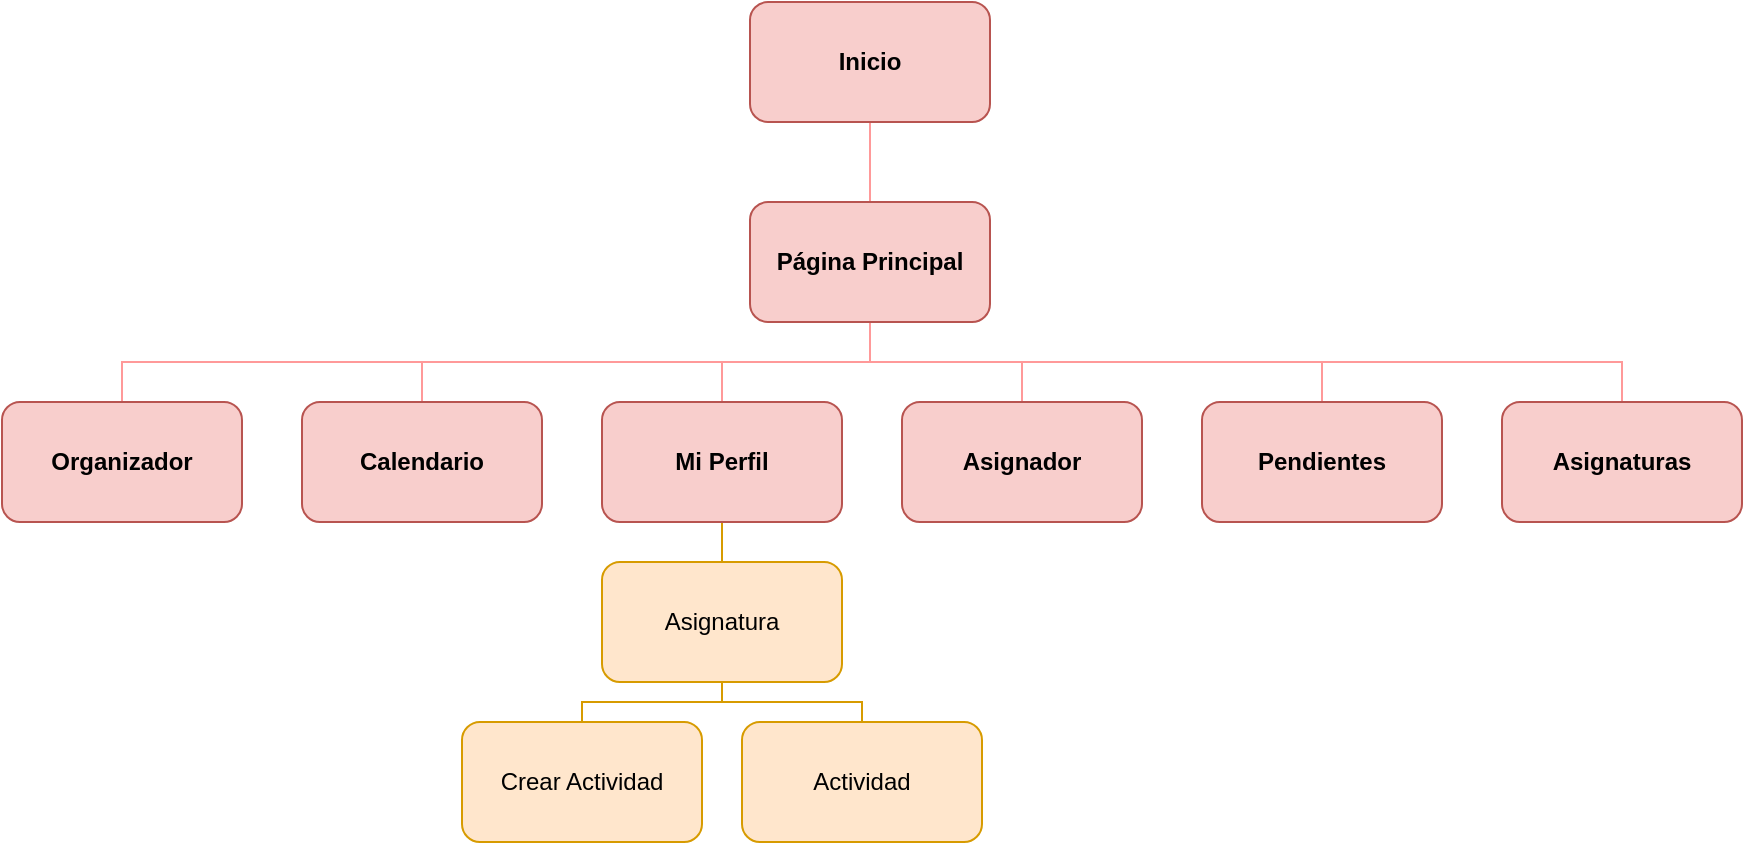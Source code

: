 <mxfile version="28.0.7">
  <diagram id="WfquIPzdPPlg_exwsNQh" name="Página-1">
    <mxGraphModel dx="1042" dy="527" grid="0" gridSize="10" guides="1" tooltips="1" connect="1" arrows="1" fold="1" page="0" pageScale="1" pageWidth="827" pageHeight="1169" math="0" shadow="0">
      <root>
        <mxCell id="0" />
        <mxCell id="1" parent="0" />
        <mxCell id="FsSteo-wXkZhxR1D-yjL-12" style="edgeStyle=orthogonalEdgeStyle;rounded=0;orthogonalLoop=1;jettySize=auto;html=1;entryX=0.5;entryY=0;entryDx=0;entryDy=0;endArrow=none;endFill=0;strokeColor=#FF9999;" parent="1" source="FsSteo-wXkZhxR1D-yjL-1" target="FsSteo-wXkZhxR1D-yjL-2" edge="1">
          <mxGeometry relative="1" as="geometry" />
        </mxCell>
        <mxCell id="FsSteo-wXkZhxR1D-yjL-1" value="Inicio" style="rounded=1;whiteSpace=wrap;html=1;fillColor=#f8cecc;strokeColor=#b85450;fontStyle=1" parent="1" vertex="1">
          <mxGeometry x="414" y="60" width="120" height="60" as="geometry" />
        </mxCell>
        <mxCell id="FsSteo-wXkZhxR1D-yjL-13" style="edgeStyle=orthogonalEdgeStyle;rounded=0;orthogonalLoop=1;jettySize=auto;html=1;exitX=0.5;exitY=1;exitDx=0;exitDy=0;endArrow=none;endFill=0;strokeColor=#FF9999;" parent="1" source="FsSteo-wXkZhxR1D-yjL-2" target="FsSteo-wXkZhxR1D-yjL-3" edge="1">
          <mxGeometry relative="1" as="geometry" />
        </mxCell>
        <mxCell id="FsSteo-wXkZhxR1D-yjL-14" style="edgeStyle=orthogonalEdgeStyle;rounded=0;orthogonalLoop=1;jettySize=auto;html=1;entryX=0.5;entryY=0;entryDx=0;entryDy=0;exitX=0.5;exitY=1;exitDx=0;exitDy=0;endArrow=none;endFill=0;strokeColor=#FF9999;" parent="1" source="FsSteo-wXkZhxR1D-yjL-2" target="FsSteo-wXkZhxR1D-yjL-4" edge="1">
          <mxGeometry relative="1" as="geometry" />
        </mxCell>
        <mxCell id="FsSteo-wXkZhxR1D-yjL-15" style="edgeStyle=orthogonalEdgeStyle;rounded=0;orthogonalLoop=1;jettySize=auto;html=1;endArrow=none;endFill=0;strokeColor=#FF9999;" parent="1" source="FsSteo-wXkZhxR1D-yjL-2" target="FsSteo-wXkZhxR1D-yjL-5" edge="1">
          <mxGeometry relative="1" as="geometry" />
        </mxCell>
        <mxCell id="FsSteo-wXkZhxR1D-yjL-16" style="edgeStyle=orthogonalEdgeStyle;rounded=0;orthogonalLoop=1;jettySize=auto;html=1;entryX=0.5;entryY=0;entryDx=0;entryDy=0;endArrow=none;endFill=0;strokeColor=#FF9999;" parent="1" source="FsSteo-wXkZhxR1D-yjL-2" target="FsSteo-wXkZhxR1D-yjL-6" edge="1">
          <mxGeometry relative="1" as="geometry" />
        </mxCell>
        <mxCell id="FsSteo-wXkZhxR1D-yjL-17" style="edgeStyle=orthogonalEdgeStyle;rounded=0;orthogonalLoop=1;jettySize=auto;html=1;entryX=0.5;entryY=0;entryDx=0;entryDy=0;exitX=0.5;exitY=1;exitDx=0;exitDy=0;endArrow=none;endFill=0;strokeColor=#FF9999;" parent="1" source="FsSteo-wXkZhxR1D-yjL-2" target="FsSteo-wXkZhxR1D-yjL-7" edge="1">
          <mxGeometry relative="1" as="geometry" />
        </mxCell>
        <mxCell id="FsSteo-wXkZhxR1D-yjL-18" style="edgeStyle=orthogonalEdgeStyle;rounded=0;orthogonalLoop=1;jettySize=auto;html=1;entryX=0.5;entryY=0;entryDx=0;entryDy=0;exitX=0.5;exitY=1;exitDx=0;exitDy=0;endArrow=none;endFill=0;strokeColor=#FF9999;" parent="1" source="FsSteo-wXkZhxR1D-yjL-2" target="FsSteo-wXkZhxR1D-yjL-8" edge="1">
          <mxGeometry relative="1" as="geometry" />
        </mxCell>
        <mxCell id="FsSteo-wXkZhxR1D-yjL-2" value="Página Principal" style="rounded=1;whiteSpace=wrap;html=1;fillColor=#f8cecc;strokeColor=#b85450;fontStyle=1" parent="1" vertex="1">
          <mxGeometry x="414" y="160" width="120" height="60" as="geometry" />
        </mxCell>
        <mxCell id="FsSteo-wXkZhxR1D-yjL-3" value="Organizador" style="rounded=1;whiteSpace=wrap;html=1;fillColor=#f8cecc;strokeColor=#b85450;fontStyle=1" parent="1" vertex="1">
          <mxGeometry x="40" y="260" width="120" height="60" as="geometry" />
        </mxCell>
        <mxCell id="FsSteo-wXkZhxR1D-yjL-4" value="Calendario" style="rounded=1;whiteSpace=wrap;html=1;fillColor=#f8cecc;strokeColor=#b85450;fontStyle=1" parent="1" vertex="1">
          <mxGeometry x="190" y="260" width="120" height="60" as="geometry" />
        </mxCell>
        <mxCell id="FsSteo-wXkZhxR1D-yjL-19" style="edgeStyle=orthogonalEdgeStyle;rounded=0;orthogonalLoop=1;jettySize=auto;html=1;endArrow=none;endFill=0;strokeColor=#D79B00;" parent="1" source="FsSteo-wXkZhxR1D-yjL-5" target="FsSteo-wXkZhxR1D-yjL-9" edge="1">
          <mxGeometry relative="1" as="geometry" />
        </mxCell>
        <mxCell id="FsSteo-wXkZhxR1D-yjL-5" value="Mi Perfil" style="rounded=1;whiteSpace=wrap;html=1;fillColor=#f8cecc;strokeColor=#b85450;fontStyle=1" parent="1" vertex="1">
          <mxGeometry x="340" y="260" width="120" height="60" as="geometry" />
        </mxCell>
        <mxCell id="FsSteo-wXkZhxR1D-yjL-6" value="Asignador" style="rounded=1;whiteSpace=wrap;html=1;fillColor=#f8cecc;strokeColor=#b85450;fontStyle=1" parent="1" vertex="1">
          <mxGeometry x="490" y="260" width="120" height="60" as="geometry" />
        </mxCell>
        <mxCell id="FsSteo-wXkZhxR1D-yjL-7" value="Pendientes" style="rounded=1;whiteSpace=wrap;html=1;fillColor=#f8cecc;strokeColor=#b85450;fontStyle=1" parent="1" vertex="1">
          <mxGeometry x="640" y="260" width="120" height="60" as="geometry" />
        </mxCell>
        <mxCell id="FsSteo-wXkZhxR1D-yjL-8" value="Asignaturas" style="rounded=1;whiteSpace=wrap;html=1;fillColor=#f8cecc;strokeColor=#b85450;fontStyle=1" parent="1" vertex="1">
          <mxGeometry x="790" y="260" width="120" height="60" as="geometry" />
        </mxCell>
        <mxCell id="FsSteo-wXkZhxR1D-yjL-20" style="edgeStyle=orthogonalEdgeStyle;rounded=0;orthogonalLoop=1;jettySize=auto;html=1;entryX=0.5;entryY=0;entryDx=0;entryDy=0;endArrow=none;endFill=0;fillColor=#ffe6cc;strokeColor=#d79b00;" parent="1" source="FsSteo-wXkZhxR1D-yjL-9" target="FsSteo-wXkZhxR1D-yjL-11" edge="1">
          <mxGeometry relative="1" as="geometry">
            <Array as="points">
              <mxPoint x="400" y="410" />
              <mxPoint x="330" y="410" />
            </Array>
          </mxGeometry>
        </mxCell>
        <mxCell id="FsSteo-wXkZhxR1D-yjL-21" style="edgeStyle=orthogonalEdgeStyle;rounded=0;orthogonalLoop=1;jettySize=auto;html=1;entryX=0.5;entryY=0;entryDx=0;entryDy=0;endArrow=none;endFill=0;fillColor=#ffe6cc;strokeColor=#d79b00;" parent="1" source="FsSteo-wXkZhxR1D-yjL-9" target="FsSteo-wXkZhxR1D-yjL-10" edge="1">
          <mxGeometry relative="1" as="geometry">
            <Array as="points">
              <mxPoint x="400" y="410" />
              <mxPoint x="470" y="410" />
            </Array>
          </mxGeometry>
        </mxCell>
        <mxCell id="FsSteo-wXkZhxR1D-yjL-9" value="Asignatura" style="rounded=1;whiteSpace=wrap;html=1;fillColor=#ffe6cc;strokeColor=#D79B00;" parent="1" vertex="1">
          <mxGeometry x="340" y="340" width="120" height="60" as="geometry" />
        </mxCell>
        <mxCell id="FsSteo-wXkZhxR1D-yjL-10" value="Actividad" style="rounded=1;whiteSpace=wrap;html=1;fillColor=#ffe6cc;strokeColor=#d79b00;" parent="1" vertex="1">
          <mxGeometry x="410" y="420" width="120" height="60" as="geometry" />
        </mxCell>
        <mxCell id="FsSteo-wXkZhxR1D-yjL-11" value="Crear Actividad" style="rounded=1;whiteSpace=wrap;html=1;fillColor=#ffe6cc;strokeColor=#d79b00;" parent="1" vertex="1">
          <mxGeometry x="270" y="420" width="120" height="60" as="geometry" />
        </mxCell>
      </root>
    </mxGraphModel>
  </diagram>
</mxfile>
